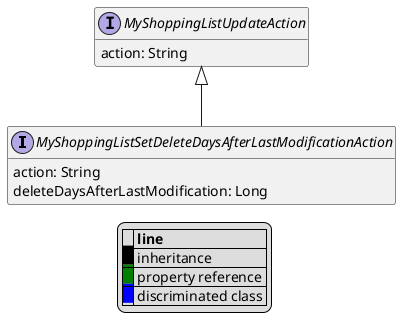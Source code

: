 @startuml

hide empty fields
hide empty methods
legend
|= |= line |
|<back:black>   </back>| inheritance |
|<back:green>   </back>| property reference |
|<back:blue>   </back>| discriminated class |
endlegend
interface MyShoppingListSetDeleteDaysAfterLastModificationAction [[MyShoppingListSetDeleteDaysAfterLastModificationAction.svg]] extends MyShoppingListUpdateAction {
    action: String
    deleteDaysAfterLastModification: Long
}
interface MyShoppingListUpdateAction [[MyShoppingListUpdateAction.svg]]  {
    action: String
}





@enduml
